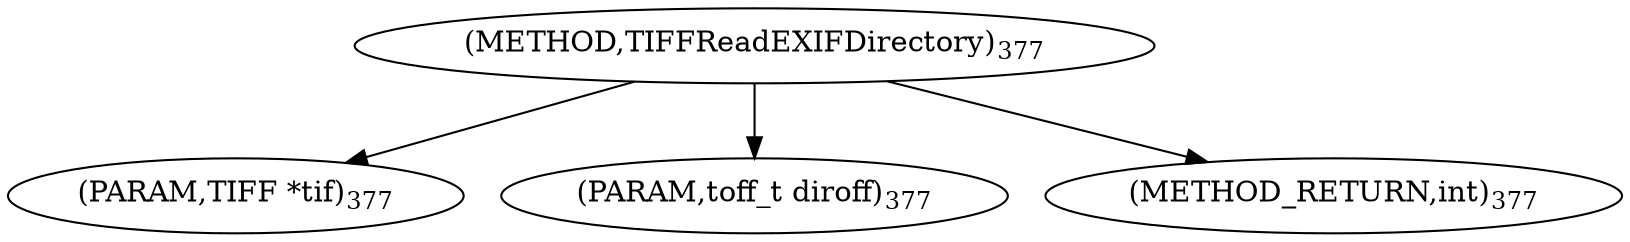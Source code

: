digraph "TIFFReadEXIFDirectory" {  
"8557" [label = <(METHOD,TIFFReadEXIFDirectory)<SUB>377</SUB>> ]
"8558" [label = <(PARAM,TIFF *tif)<SUB>377</SUB>> ]
"8559" [label = <(PARAM,toff_t diroff)<SUB>377</SUB>> ]
"8560" [label = <(METHOD_RETURN,int)<SUB>377</SUB>> ]
  "8557" -> "8558" 
  "8557" -> "8559" 
  "8557" -> "8560" 
}
